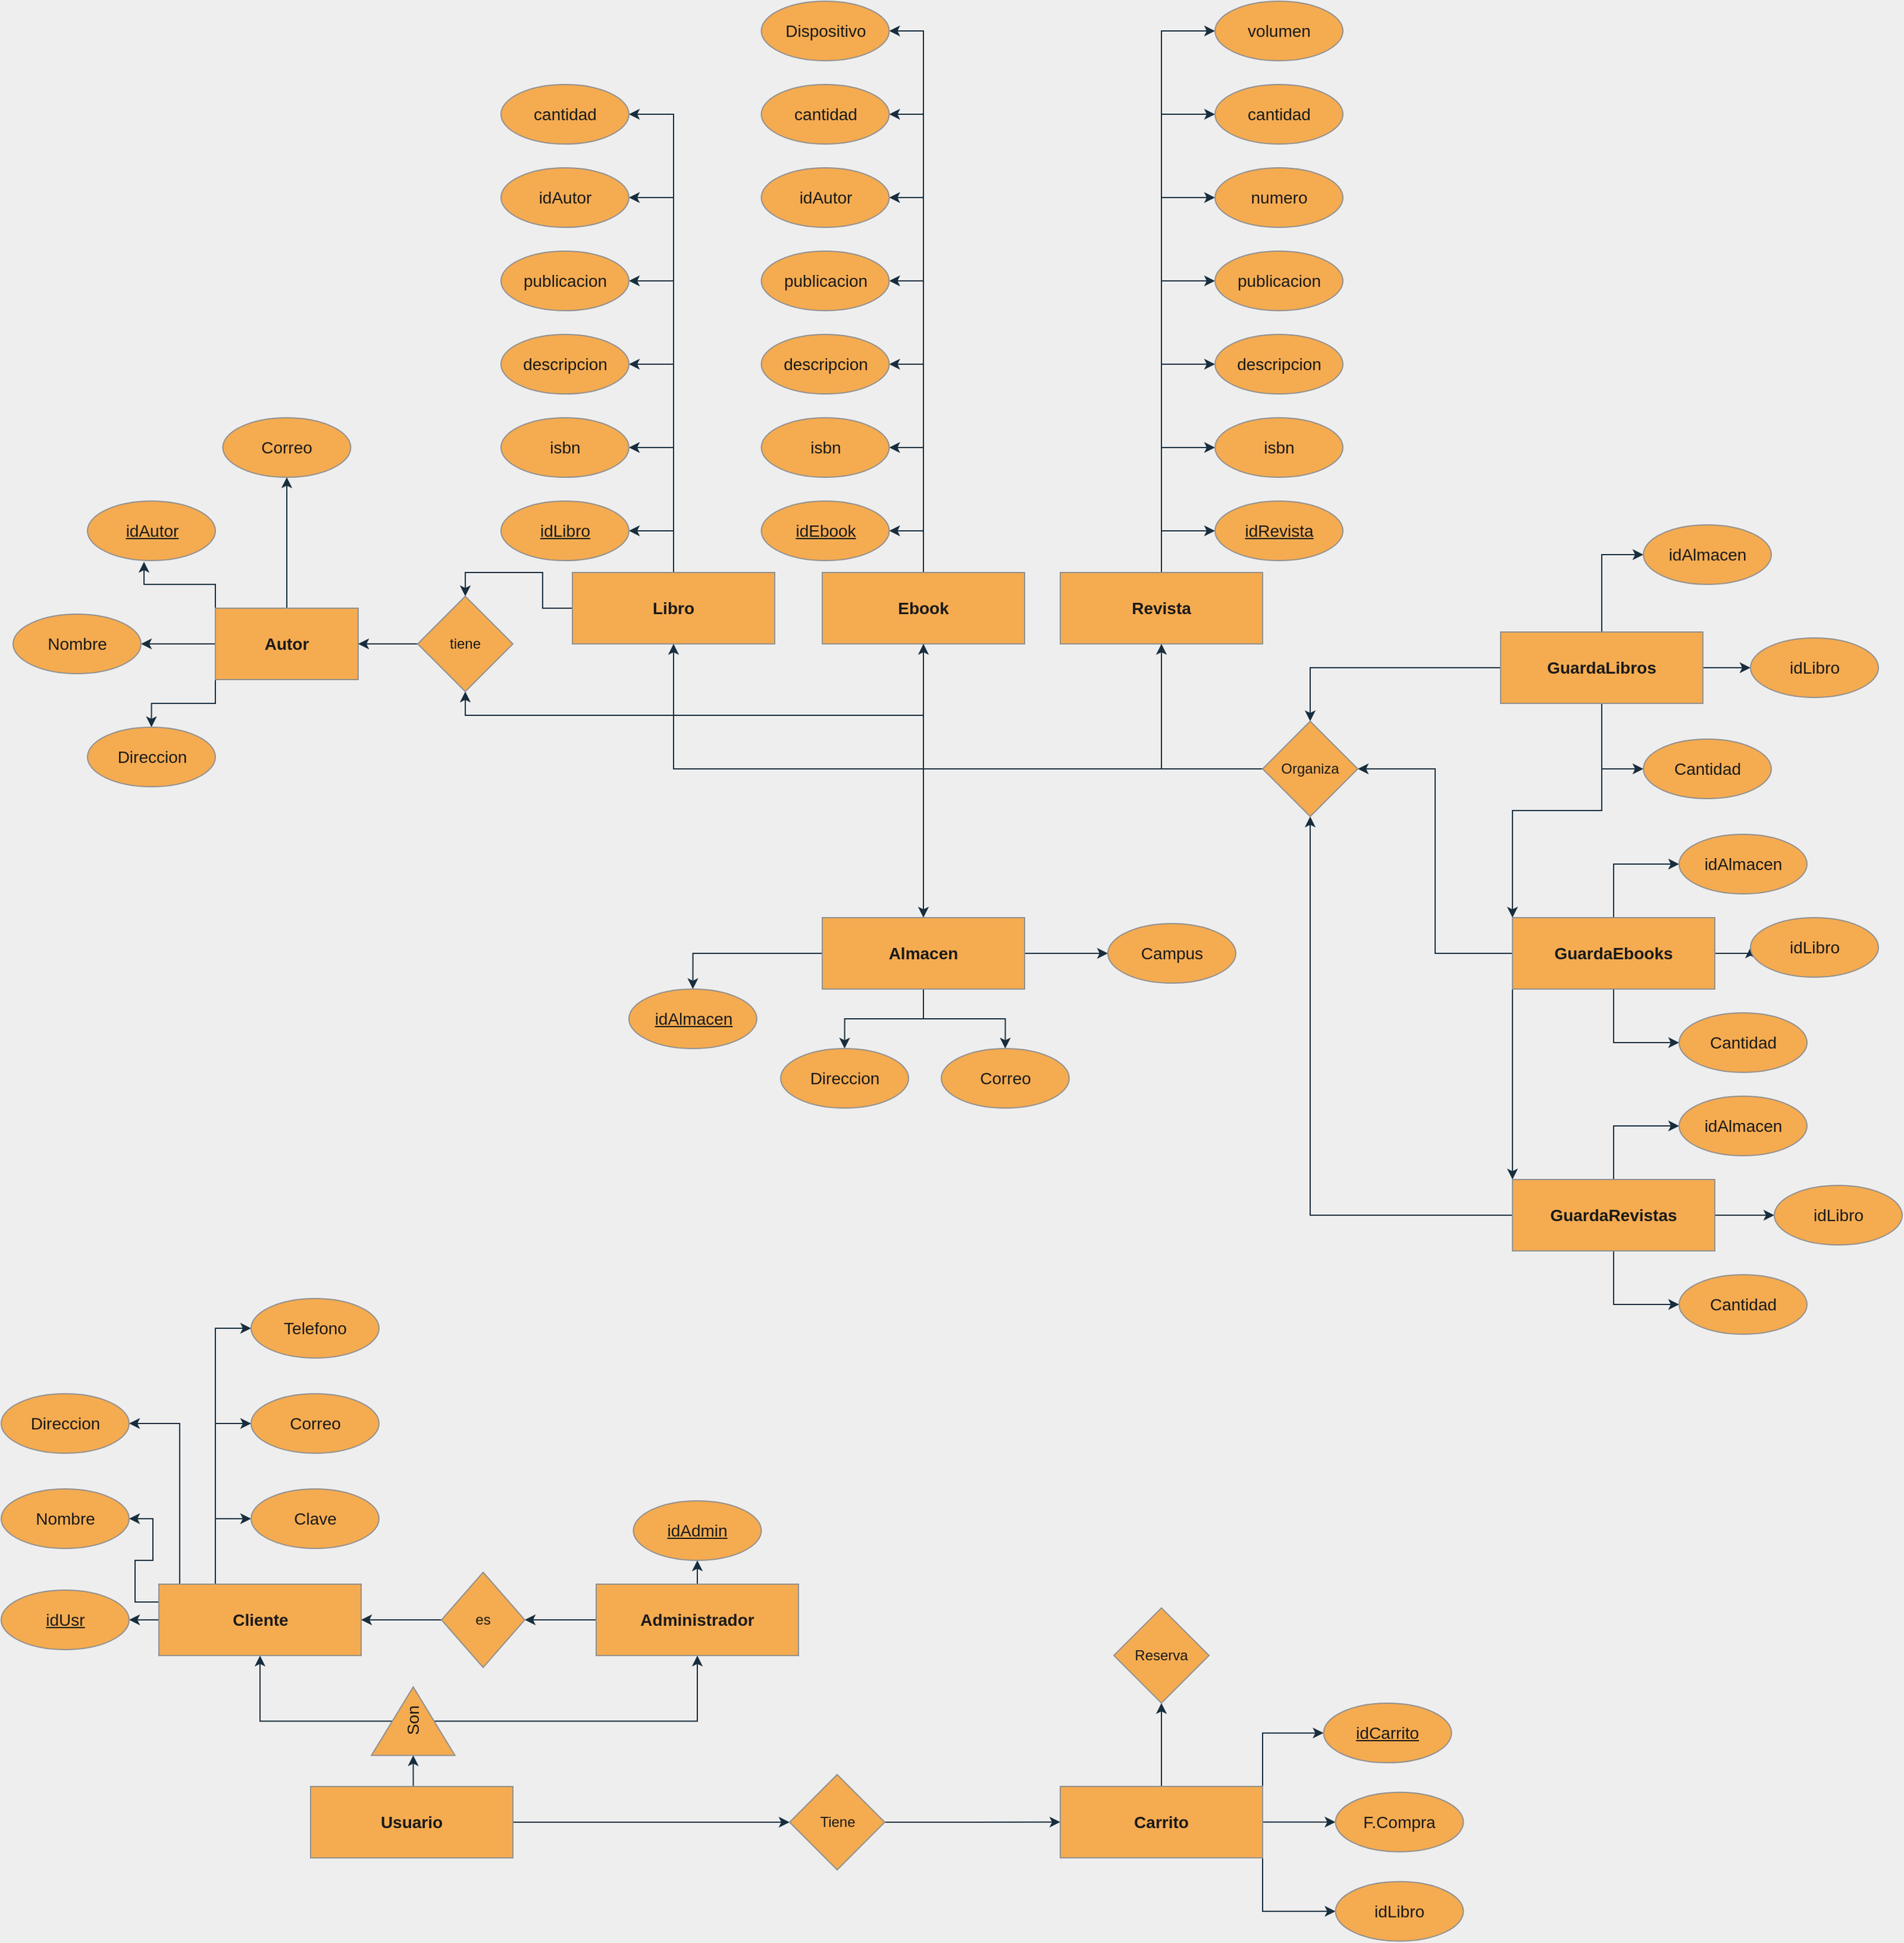 <mxfile version="20.5.3" type="device"><diagram id="dF40d-aiwGhWkOz70GQn" name="Página-1"><mxGraphModel dx="2170" dy="25" grid="1" gridSize="10" guides="1" tooltips="1" connect="1" arrows="1" fold="1" page="1" pageScale="1" pageWidth="1700" pageHeight="1100" background="#EEEEEE" math="0" shadow="0"><root><mxCell id="0"/><mxCell id="1" parent="0"/><mxCell id="gk5JycFIS2EXrDOI3XOG-3" style="edgeStyle=orthogonalEdgeStyle;rounded=0;orthogonalLoop=1;jettySize=auto;html=1;exitX=0.5;exitY=0;exitDx=0;exitDy=0;entryX=0;entryY=0.5;entryDx=0;entryDy=0;fontSize=14;strokeColor=#182E3E;labelBackgroundColor=#EEEEEE;fontColor=#1A1A1A;" edge="1" parent="1" source="gk5JycFIS2EXrDOI3XOG-1" target="gk5JycFIS2EXrDOI3XOG-2"><mxGeometry relative="1" as="geometry"/></mxCell><mxCell id="gk5JycFIS2EXrDOI3XOG-95" value="" style="edgeStyle=orthogonalEdgeStyle;rounded=0;orthogonalLoop=1;jettySize=auto;html=1;fontSize=14;strokeColor=#182E3E;labelBackgroundColor=#EEEEEE;fontColor=#1A1A1A;" edge="1" parent="1" source="gk5JycFIS2EXrDOI3XOG-1" target="gk5JycFIS2EXrDOI3XOG-94"><mxGeometry relative="1" as="geometry"/></mxCell><mxCell id="gk5JycFIS2EXrDOI3XOG-1" value="&lt;b&gt;&lt;font style=&quot;font-size: 14px;&quot;&gt;Usuario&lt;/font&gt;&lt;/b&gt;" style="rounded=0;whiteSpace=wrap;html=1;fillColor=#F5AB50;strokeColor=#909090;fontColor=#1A1A1A;" vertex="1" parent="1"><mxGeometry x="306" y="2970" width="170" height="60" as="geometry"/></mxCell><mxCell id="gk5JycFIS2EXrDOI3XOG-6" style="edgeStyle=orthogonalEdgeStyle;rounded=0;orthogonalLoop=1;jettySize=auto;html=1;exitX=0.5;exitY=0;exitDx=0;exitDy=0;entryX=0.5;entryY=1;entryDx=0;entryDy=0;fontSize=14;strokeColor=#182E3E;labelBackgroundColor=#EEEEEE;fontColor=#1A1A1A;" edge="1" parent="1" source="gk5JycFIS2EXrDOI3XOG-2" target="gk5JycFIS2EXrDOI3XOG-4"><mxGeometry relative="1" as="geometry"/></mxCell><mxCell id="gk5JycFIS2EXrDOI3XOG-7" style="edgeStyle=orthogonalEdgeStyle;rounded=0;orthogonalLoop=1;jettySize=auto;html=1;exitX=0.5;exitY=1;exitDx=0;exitDy=0;entryX=0.5;entryY=1;entryDx=0;entryDy=0;fontSize=14;strokeColor=#182E3E;labelBackgroundColor=#EEEEEE;fontColor=#1A1A1A;" edge="1" parent="1" source="gk5JycFIS2EXrDOI3XOG-2" target="gk5JycFIS2EXrDOI3XOG-5"><mxGeometry relative="1" as="geometry"/></mxCell><mxCell id="gk5JycFIS2EXrDOI3XOG-2" value="Son" style="triangle;whiteSpace=wrap;html=1;fontSize=14;rotation=-90;align=center;verticalAlign=middle;fillColor=#F5AB50;strokeColor=#909090;fontColor=#1A1A1A;" vertex="1" parent="1"><mxGeometry x="363.5" y="2880" width="57.5" height="70.13" as="geometry"/></mxCell><mxCell id="gk5JycFIS2EXrDOI3XOG-14" style="edgeStyle=orthogonalEdgeStyle;rounded=0;orthogonalLoop=1;jettySize=auto;html=1;exitX=0;exitY=0.5;exitDx=0;exitDy=0;entryX=1;entryY=0.5;entryDx=0;entryDy=0;fontSize=14;strokeColor=#182E3E;labelBackgroundColor=#EEEEEE;fontColor=#1A1A1A;" edge="1" parent="1" source="gk5JycFIS2EXrDOI3XOG-4" target="gk5JycFIS2EXrDOI3XOG-8"><mxGeometry relative="1" as="geometry"/></mxCell><mxCell id="gk5JycFIS2EXrDOI3XOG-15" style="edgeStyle=orthogonalEdgeStyle;rounded=0;orthogonalLoop=1;jettySize=auto;html=1;exitX=0;exitY=0.25;exitDx=0;exitDy=0;entryX=1;entryY=0.5;entryDx=0;entryDy=0;fontSize=14;strokeColor=#182E3E;labelBackgroundColor=#EEEEEE;fontColor=#1A1A1A;" edge="1" parent="1" source="gk5JycFIS2EXrDOI3XOG-4" target="gk5JycFIS2EXrDOI3XOG-9"><mxGeometry relative="1" as="geometry"/></mxCell><mxCell id="gk5JycFIS2EXrDOI3XOG-16" style="edgeStyle=orthogonalEdgeStyle;rounded=0;orthogonalLoop=1;jettySize=auto;html=1;exitX=0.5;exitY=0;exitDx=0;exitDy=0;entryX=1;entryY=0.5;entryDx=0;entryDy=0;fontSize=14;strokeColor=#182E3E;labelBackgroundColor=#EEEEEE;fontColor=#1A1A1A;" edge="1" parent="1" source="gk5JycFIS2EXrDOI3XOG-4" target="gk5JycFIS2EXrDOI3XOG-10"><mxGeometry relative="1" as="geometry"><Array as="points"><mxPoint x="196" y="2800"/><mxPoint x="196" y="2665"/></Array></mxGeometry></mxCell><mxCell id="gk5JycFIS2EXrDOI3XOG-17" style="edgeStyle=orthogonalEdgeStyle;rounded=0;orthogonalLoop=1;jettySize=auto;html=1;exitX=0.5;exitY=0;exitDx=0;exitDy=0;entryX=0;entryY=0.5;entryDx=0;entryDy=0;fontSize=14;strokeColor=#182E3E;labelBackgroundColor=#EEEEEE;fontColor=#1A1A1A;" edge="1" parent="1" source="gk5JycFIS2EXrDOI3XOG-4" target="gk5JycFIS2EXrDOI3XOG-13"><mxGeometry relative="1" as="geometry"><Array as="points"><mxPoint x="226" y="2800"/><mxPoint x="226" y="2745"/></Array></mxGeometry></mxCell><mxCell id="gk5JycFIS2EXrDOI3XOG-18" style="edgeStyle=orthogonalEdgeStyle;rounded=0;orthogonalLoop=1;jettySize=auto;html=1;exitX=0.5;exitY=0;exitDx=0;exitDy=0;entryX=0;entryY=0.5;entryDx=0;entryDy=0;fontSize=14;strokeColor=#182E3E;labelBackgroundColor=#EEEEEE;fontColor=#1A1A1A;" edge="1" parent="1" source="gk5JycFIS2EXrDOI3XOG-4" target="gk5JycFIS2EXrDOI3XOG-11"><mxGeometry relative="1" as="geometry"><Array as="points"><mxPoint x="226" y="2800"/><mxPoint x="226" y="2665"/></Array></mxGeometry></mxCell><mxCell id="gk5JycFIS2EXrDOI3XOG-19" style="edgeStyle=orthogonalEdgeStyle;rounded=0;orthogonalLoop=1;jettySize=auto;html=1;exitX=0.5;exitY=0;exitDx=0;exitDy=0;entryX=0;entryY=0.5;entryDx=0;entryDy=0;fontSize=14;strokeColor=#182E3E;labelBackgroundColor=#EEEEEE;fontColor=#1A1A1A;" edge="1" parent="1" source="gk5JycFIS2EXrDOI3XOG-4" target="gk5JycFIS2EXrDOI3XOG-12"><mxGeometry relative="1" as="geometry"><Array as="points"><mxPoint x="226" y="2800"/><mxPoint x="226" y="2585"/></Array></mxGeometry></mxCell><mxCell id="gk5JycFIS2EXrDOI3XOG-4" value="&lt;b&gt;&lt;font style=&quot;font-size: 14px;&quot;&gt;Cliente&lt;/font&gt;&lt;/b&gt;" style="rounded=0;whiteSpace=wrap;html=1;fillColor=#F5AB50;strokeColor=#909090;fontColor=#1A1A1A;" vertex="1" parent="1"><mxGeometry x="178.5" y="2800" width="170" height="60" as="geometry"/></mxCell><mxCell id="gk5JycFIS2EXrDOI3XOG-21" style="edgeStyle=orthogonalEdgeStyle;rounded=0;orthogonalLoop=1;jettySize=auto;html=1;exitX=0.5;exitY=0;exitDx=0;exitDy=0;entryX=0.5;entryY=1;entryDx=0;entryDy=0;fontSize=14;strokeColor=#182E3E;labelBackgroundColor=#EEEEEE;fontColor=#1A1A1A;" edge="1" parent="1" source="gk5JycFIS2EXrDOI3XOG-5" target="gk5JycFIS2EXrDOI3XOG-20"><mxGeometry relative="1" as="geometry"/></mxCell><mxCell id="gk5JycFIS2EXrDOI3XOG-23" value="" style="edgeStyle=orthogonalEdgeStyle;rounded=0;orthogonalLoop=1;jettySize=auto;html=1;fontSize=14;strokeColor=#182E3E;labelBackgroundColor=#EEEEEE;fontColor=#1A1A1A;" edge="1" parent="1" source="gk5JycFIS2EXrDOI3XOG-5" target="gk5JycFIS2EXrDOI3XOG-22"><mxGeometry relative="1" as="geometry"/></mxCell><mxCell id="gk5JycFIS2EXrDOI3XOG-5" value="&lt;b&gt;&lt;font style=&quot;font-size: 14px;&quot;&gt;Administrador&lt;/font&gt;&lt;/b&gt;" style="rounded=0;whiteSpace=wrap;html=1;fillColor=#F5AB50;strokeColor=#909090;fontColor=#1A1A1A;" vertex="1" parent="1"><mxGeometry x="546" y="2800" width="170" height="60" as="geometry"/></mxCell><mxCell id="gk5JycFIS2EXrDOI3XOG-8" value="idUsr" style="ellipse;whiteSpace=wrap;html=1;fontSize=14;fontStyle=4;fillColor=#F5AB50;strokeColor=#909090;fontColor=#1A1A1A;" vertex="1" parent="1"><mxGeometry x="46" y="2805" width="107.5" height="50" as="geometry"/></mxCell><mxCell id="gk5JycFIS2EXrDOI3XOG-9" value="Nombre" style="ellipse;whiteSpace=wrap;html=1;fontSize=14;fillColor=#F5AB50;strokeColor=#909090;fontColor=#1A1A1A;" vertex="1" parent="1"><mxGeometry x="46" y="2720" width="107.5" height="50" as="geometry"/></mxCell><mxCell id="gk5JycFIS2EXrDOI3XOG-10" value="Direccion" style="ellipse;whiteSpace=wrap;html=1;fontSize=14;fillColor=#F5AB50;strokeColor=#909090;fontColor=#1A1A1A;" vertex="1" parent="1"><mxGeometry x="46" y="2640" width="107.5" height="50" as="geometry"/></mxCell><mxCell id="gk5JycFIS2EXrDOI3XOG-11" value="Correo" style="ellipse;whiteSpace=wrap;html=1;fontSize=14;fillColor=#F5AB50;strokeColor=#909090;fontColor=#1A1A1A;" vertex="1" parent="1"><mxGeometry x="256" y="2640" width="107.5" height="50" as="geometry"/></mxCell><mxCell id="gk5JycFIS2EXrDOI3XOG-12" value="Telefono" style="ellipse;whiteSpace=wrap;html=1;fontSize=14;fillColor=#F5AB50;strokeColor=#909090;fontColor=#1A1A1A;" vertex="1" parent="1"><mxGeometry x="256" y="2560" width="107.5" height="50" as="geometry"/></mxCell><mxCell id="gk5JycFIS2EXrDOI3XOG-13" value="Clave" style="ellipse;whiteSpace=wrap;html=1;fontSize=14;fillColor=#F5AB50;strokeColor=#909090;fontColor=#1A1A1A;" vertex="1" parent="1"><mxGeometry x="256" y="2720" width="107.5" height="50" as="geometry"/></mxCell><mxCell id="gk5JycFIS2EXrDOI3XOG-20" value="idAdmin" style="ellipse;whiteSpace=wrap;html=1;fontSize=14;fontStyle=4;fillColor=#F5AB50;strokeColor=#909090;fontColor=#1A1A1A;" vertex="1" parent="1"><mxGeometry x="577.25" y="2730" width="107.5" height="50" as="geometry"/></mxCell><mxCell id="gk5JycFIS2EXrDOI3XOG-24" style="edgeStyle=orthogonalEdgeStyle;rounded=0;orthogonalLoop=1;jettySize=auto;html=1;exitX=0;exitY=0.5;exitDx=0;exitDy=0;entryX=1;entryY=0.5;entryDx=0;entryDy=0;fontSize=14;strokeColor=#182E3E;labelBackgroundColor=#EEEEEE;fontColor=#1A1A1A;" edge="1" parent="1" source="gk5JycFIS2EXrDOI3XOG-22" target="gk5JycFIS2EXrDOI3XOG-4"><mxGeometry relative="1" as="geometry"/></mxCell><mxCell id="gk5JycFIS2EXrDOI3XOG-22" value="es" style="rhombus;whiteSpace=wrap;html=1;rounded=0;fillColor=#F5AB50;strokeColor=#909090;fontColor=#1A1A1A;" vertex="1" parent="1"><mxGeometry x="416" y="2790" width="70" height="80" as="geometry"/></mxCell><mxCell id="gk5JycFIS2EXrDOI3XOG-40" style="edgeStyle=orthogonalEdgeStyle;rounded=0;orthogonalLoop=1;jettySize=auto;html=1;exitX=0.5;exitY=0;exitDx=0;exitDy=0;entryX=1;entryY=0.5;entryDx=0;entryDy=0;fontSize=14;strokeColor=#182E3E;labelBackgroundColor=#EEEEEE;fontColor=#1A1A1A;" edge="1" parent="1" source="gk5JycFIS2EXrDOI3XOG-27" target="gk5JycFIS2EXrDOI3XOG-34"><mxGeometry relative="1" as="geometry"/></mxCell><mxCell id="gk5JycFIS2EXrDOI3XOG-41" style="edgeStyle=orthogonalEdgeStyle;rounded=0;orthogonalLoop=1;jettySize=auto;html=1;exitX=0.5;exitY=0;exitDx=0;exitDy=0;entryX=1;entryY=0.5;entryDx=0;entryDy=0;fontSize=14;strokeColor=#182E3E;labelBackgroundColor=#EEEEEE;fontColor=#1A1A1A;" edge="1" parent="1" source="gk5JycFIS2EXrDOI3XOG-27" target="gk5JycFIS2EXrDOI3XOG-35"><mxGeometry relative="1" as="geometry"/></mxCell><mxCell id="gk5JycFIS2EXrDOI3XOG-42" style="edgeStyle=orthogonalEdgeStyle;rounded=0;orthogonalLoop=1;jettySize=auto;html=1;exitX=0.5;exitY=0;exitDx=0;exitDy=0;entryX=1;entryY=0.5;entryDx=0;entryDy=0;fontSize=14;strokeColor=#182E3E;labelBackgroundColor=#EEEEEE;fontColor=#1A1A1A;" edge="1" parent="1" source="gk5JycFIS2EXrDOI3XOG-27" target="gk5JycFIS2EXrDOI3XOG-37"><mxGeometry relative="1" as="geometry"/></mxCell><mxCell id="gk5JycFIS2EXrDOI3XOG-43" style="edgeStyle=orthogonalEdgeStyle;rounded=0;orthogonalLoop=1;jettySize=auto;html=1;exitX=0.5;exitY=0;exitDx=0;exitDy=0;entryX=1;entryY=0.5;entryDx=0;entryDy=0;fontSize=14;strokeColor=#182E3E;labelBackgroundColor=#EEEEEE;fontColor=#1A1A1A;" edge="1" parent="1" source="gk5JycFIS2EXrDOI3XOG-27" target="gk5JycFIS2EXrDOI3XOG-36"><mxGeometry relative="1" as="geometry"/></mxCell><mxCell id="gk5JycFIS2EXrDOI3XOG-44" style="edgeStyle=orthogonalEdgeStyle;rounded=0;orthogonalLoop=1;jettySize=auto;html=1;exitX=0.5;exitY=0;exitDx=0;exitDy=0;entryX=1;entryY=0.5;entryDx=0;entryDy=0;fontSize=14;strokeColor=#182E3E;labelBackgroundColor=#EEEEEE;fontColor=#1A1A1A;" edge="1" parent="1" source="gk5JycFIS2EXrDOI3XOG-27" target="gk5JycFIS2EXrDOI3XOG-38"><mxGeometry relative="1" as="geometry"/></mxCell><mxCell id="gk5JycFIS2EXrDOI3XOG-45" style="edgeStyle=orthogonalEdgeStyle;rounded=0;orthogonalLoop=1;jettySize=auto;html=1;exitX=0.5;exitY=0;exitDx=0;exitDy=0;entryX=1;entryY=0.5;entryDx=0;entryDy=0;fontSize=14;strokeColor=#182E3E;labelBackgroundColor=#EEEEEE;fontColor=#1A1A1A;" edge="1" parent="1" source="gk5JycFIS2EXrDOI3XOG-27" target="gk5JycFIS2EXrDOI3XOG-39"><mxGeometry relative="1" as="geometry"/></mxCell><mxCell id="gk5JycFIS2EXrDOI3XOG-112" style="edgeStyle=orthogonalEdgeStyle;rounded=0;orthogonalLoop=1;jettySize=auto;html=1;exitX=0;exitY=0.5;exitDx=0;exitDy=0;entryX=0.5;entryY=0;entryDx=0;entryDy=0;fontSize=14;strokeColor=#182E3E;labelBackgroundColor=#EEEEEE;fontColor=#1A1A1A;" edge="1" parent="1" source="gk5JycFIS2EXrDOI3XOG-27" target="gk5JycFIS2EXrDOI3XOG-77"><mxGeometry relative="1" as="geometry"/></mxCell><mxCell id="gk5JycFIS2EXrDOI3XOG-27" value="&lt;b&gt;&lt;font style=&quot;font-size: 14px;&quot;&gt;Libro&lt;/font&gt;&lt;/b&gt;" style="rounded=0;whiteSpace=wrap;html=1;fillColor=#F5AB50;strokeColor=#909090;fontColor=#1A1A1A;" vertex="1" parent="1"><mxGeometry x="526" y="1950" width="170" height="60" as="geometry"/></mxCell><mxCell id="gk5JycFIS2EXrDOI3XOG-53" style="edgeStyle=orthogonalEdgeStyle;rounded=0;orthogonalLoop=1;jettySize=auto;html=1;exitX=0.5;exitY=0;exitDx=0;exitDy=0;entryX=1;entryY=0.5;entryDx=0;entryDy=0;fontSize=14;strokeColor=#182E3E;labelBackgroundColor=#EEEEEE;fontColor=#1A1A1A;" edge="1" parent="1" source="gk5JycFIS2EXrDOI3XOG-28" target="gk5JycFIS2EXrDOI3XOG-46"><mxGeometry relative="1" as="geometry"/></mxCell><mxCell id="gk5JycFIS2EXrDOI3XOG-54" style="edgeStyle=orthogonalEdgeStyle;rounded=0;orthogonalLoop=1;jettySize=auto;html=1;exitX=0.5;exitY=0;exitDx=0;exitDy=0;entryX=1;entryY=0.5;entryDx=0;entryDy=0;fontSize=14;strokeColor=#182E3E;labelBackgroundColor=#EEEEEE;fontColor=#1A1A1A;" edge="1" parent="1" source="gk5JycFIS2EXrDOI3XOG-28" target="gk5JycFIS2EXrDOI3XOG-47"><mxGeometry relative="1" as="geometry"/></mxCell><mxCell id="gk5JycFIS2EXrDOI3XOG-55" style="edgeStyle=orthogonalEdgeStyle;rounded=0;orthogonalLoop=1;jettySize=auto;html=1;exitX=0.5;exitY=0;exitDx=0;exitDy=0;entryX=1;entryY=0.5;entryDx=0;entryDy=0;fontSize=14;strokeColor=#182E3E;labelBackgroundColor=#EEEEEE;fontColor=#1A1A1A;" edge="1" parent="1" source="gk5JycFIS2EXrDOI3XOG-28" target="gk5JycFIS2EXrDOI3XOG-49"><mxGeometry relative="1" as="geometry"/></mxCell><mxCell id="gk5JycFIS2EXrDOI3XOG-56" style="edgeStyle=orthogonalEdgeStyle;rounded=0;orthogonalLoop=1;jettySize=auto;html=1;exitX=0.5;exitY=0;exitDx=0;exitDy=0;entryX=1;entryY=0.5;entryDx=0;entryDy=0;fontSize=14;strokeColor=#182E3E;labelBackgroundColor=#EEEEEE;fontColor=#1A1A1A;" edge="1" parent="1" source="gk5JycFIS2EXrDOI3XOG-28" target="gk5JycFIS2EXrDOI3XOG-48"><mxGeometry relative="1" as="geometry"/></mxCell><mxCell id="gk5JycFIS2EXrDOI3XOG-57" style="edgeStyle=orthogonalEdgeStyle;rounded=0;orthogonalLoop=1;jettySize=auto;html=1;exitX=0.5;exitY=0;exitDx=0;exitDy=0;entryX=1;entryY=0.5;entryDx=0;entryDy=0;fontSize=14;strokeColor=#182E3E;labelBackgroundColor=#EEEEEE;fontColor=#1A1A1A;" edge="1" parent="1" source="gk5JycFIS2EXrDOI3XOG-28" target="gk5JycFIS2EXrDOI3XOG-50"><mxGeometry relative="1" as="geometry"/></mxCell><mxCell id="gk5JycFIS2EXrDOI3XOG-58" style="edgeStyle=orthogonalEdgeStyle;rounded=0;orthogonalLoop=1;jettySize=auto;html=1;exitX=0.5;exitY=0;exitDx=0;exitDy=0;entryX=1;entryY=0.5;entryDx=0;entryDy=0;fontSize=14;strokeColor=#182E3E;labelBackgroundColor=#EEEEEE;fontColor=#1A1A1A;" edge="1" parent="1" source="gk5JycFIS2EXrDOI3XOG-28" target="gk5JycFIS2EXrDOI3XOG-51"><mxGeometry relative="1" as="geometry"/></mxCell><mxCell id="gk5JycFIS2EXrDOI3XOG-59" style="edgeStyle=orthogonalEdgeStyle;rounded=0;orthogonalLoop=1;jettySize=auto;html=1;exitX=0.5;exitY=0;exitDx=0;exitDy=0;entryX=1;entryY=0.5;entryDx=0;entryDy=0;fontSize=14;strokeColor=#182E3E;labelBackgroundColor=#EEEEEE;fontColor=#1A1A1A;" edge="1" parent="1" source="gk5JycFIS2EXrDOI3XOG-28" target="gk5JycFIS2EXrDOI3XOG-52"><mxGeometry relative="1" as="geometry"/></mxCell><mxCell id="gk5JycFIS2EXrDOI3XOG-111" style="edgeStyle=orthogonalEdgeStyle;rounded=0;orthogonalLoop=1;jettySize=auto;html=1;exitX=0.5;exitY=1;exitDx=0;exitDy=0;entryX=0.5;entryY=1;entryDx=0;entryDy=0;fontSize=14;strokeColor=#182E3E;labelBackgroundColor=#EEEEEE;fontColor=#1A1A1A;" edge="1" parent="1" source="gk5JycFIS2EXrDOI3XOG-28" target="gk5JycFIS2EXrDOI3XOG-77"><mxGeometry relative="1" as="geometry"/></mxCell><mxCell id="gk5JycFIS2EXrDOI3XOG-28" value="&lt;b&gt;&lt;font style=&quot;font-size: 14px;&quot;&gt;Ebook&lt;/font&gt;&lt;/b&gt;" style="rounded=0;whiteSpace=wrap;html=1;fillColor=#F5AB50;strokeColor=#909090;fontColor=#1A1A1A;" vertex="1" parent="1"><mxGeometry x="736" y="1950" width="170" height="60" as="geometry"/></mxCell><mxCell id="gk5JycFIS2EXrDOI3XOG-67" style="edgeStyle=orthogonalEdgeStyle;rounded=0;orthogonalLoop=1;jettySize=auto;html=1;exitX=0.5;exitY=0;exitDx=0;exitDy=0;entryX=0;entryY=0.5;entryDx=0;entryDy=0;fontSize=14;strokeColor=#182E3E;labelBackgroundColor=#EEEEEE;fontColor=#1A1A1A;" edge="1" parent="1" source="gk5JycFIS2EXrDOI3XOG-29" target="gk5JycFIS2EXrDOI3XOG-60"><mxGeometry relative="1" as="geometry"/></mxCell><mxCell id="gk5JycFIS2EXrDOI3XOG-68" style="edgeStyle=orthogonalEdgeStyle;rounded=0;orthogonalLoop=1;jettySize=auto;html=1;exitX=0.5;exitY=0;exitDx=0;exitDy=0;entryX=0;entryY=0.5;entryDx=0;entryDy=0;fontSize=14;strokeColor=#182E3E;labelBackgroundColor=#EEEEEE;fontColor=#1A1A1A;" edge="1" parent="1" source="gk5JycFIS2EXrDOI3XOG-29" target="gk5JycFIS2EXrDOI3XOG-61"><mxGeometry relative="1" as="geometry"/></mxCell><mxCell id="gk5JycFIS2EXrDOI3XOG-69" style="edgeStyle=orthogonalEdgeStyle;rounded=0;orthogonalLoop=1;jettySize=auto;html=1;exitX=0.5;exitY=0;exitDx=0;exitDy=0;entryX=0;entryY=0.5;entryDx=0;entryDy=0;fontSize=14;strokeColor=#182E3E;labelBackgroundColor=#EEEEEE;fontColor=#1A1A1A;" edge="1" parent="1" source="gk5JycFIS2EXrDOI3XOG-29" target="gk5JycFIS2EXrDOI3XOG-62"><mxGeometry relative="1" as="geometry"/></mxCell><mxCell id="gk5JycFIS2EXrDOI3XOG-70" style="edgeStyle=orthogonalEdgeStyle;rounded=0;orthogonalLoop=1;jettySize=auto;html=1;exitX=0.5;exitY=0;exitDx=0;exitDy=0;entryX=0;entryY=0.5;entryDx=0;entryDy=0;fontSize=14;strokeColor=#182E3E;labelBackgroundColor=#EEEEEE;fontColor=#1A1A1A;" edge="1" parent="1" source="gk5JycFIS2EXrDOI3XOG-29" target="gk5JycFIS2EXrDOI3XOG-63"><mxGeometry relative="1" as="geometry"/></mxCell><mxCell id="gk5JycFIS2EXrDOI3XOG-71" style="edgeStyle=orthogonalEdgeStyle;rounded=0;orthogonalLoop=1;jettySize=auto;html=1;exitX=0.5;exitY=0;exitDx=0;exitDy=0;entryX=0;entryY=0.5;entryDx=0;entryDy=0;fontSize=14;strokeColor=#182E3E;labelBackgroundColor=#EEEEEE;fontColor=#1A1A1A;" edge="1" parent="1" source="gk5JycFIS2EXrDOI3XOG-29" target="gk5JycFIS2EXrDOI3XOG-64"><mxGeometry relative="1" as="geometry"/></mxCell><mxCell id="gk5JycFIS2EXrDOI3XOG-72" style="edgeStyle=orthogonalEdgeStyle;rounded=0;orthogonalLoop=1;jettySize=auto;html=1;exitX=0.5;exitY=0;exitDx=0;exitDy=0;entryX=0;entryY=0.5;entryDx=0;entryDy=0;fontSize=14;strokeColor=#182E3E;labelBackgroundColor=#EEEEEE;fontColor=#1A1A1A;" edge="1" parent="1" source="gk5JycFIS2EXrDOI3XOG-29" target="gk5JycFIS2EXrDOI3XOG-65"><mxGeometry relative="1" as="geometry"/></mxCell><mxCell id="gk5JycFIS2EXrDOI3XOG-73" style="edgeStyle=orthogonalEdgeStyle;rounded=0;orthogonalLoop=1;jettySize=auto;html=1;exitX=0.5;exitY=0;exitDx=0;exitDy=0;entryX=0;entryY=0.5;entryDx=0;entryDy=0;fontSize=14;strokeColor=#182E3E;labelBackgroundColor=#EEEEEE;fontColor=#1A1A1A;" edge="1" parent="1" source="gk5JycFIS2EXrDOI3XOG-29" target="gk5JycFIS2EXrDOI3XOG-66"><mxGeometry relative="1" as="geometry"/></mxCell><mxCell id="gk5JycFIS2EXrDOI3XOG-29" value="&lt;b&gt;&lt;font style=&quot;font-size: 14px;&quot;&gt;Revista&lt;/font&gt;&lt;/b&gt;" style="rounded=0;whiteSpace=wrap;html=1;fillColor=#F5AB50;strokeColor=#909090;fontColor=#1A1A1A;" vertex="1" parent="1"><mxGeometry x="936" y="1950" width="170" height="60" as="geometry"/></mxCell><mxCell id="gk5JycFIS2EXrDOI3XOG-34" value="idLibro" style="ellipse;whiteSpace=wrap;html=1;fontSize=14;fontStyle=4;fillColor=#F5AB50;strokeColor=#909090;fontColor=#1A1A1A;" vertex="1" parent="1"><mxGeometry x="466" y="1890" width="107.5" height="50" as="geometry"/></mxCell><mxCell id="gk5JycFIS2EXrDOI3XOG-35" value="isbn" style="ellipse;whiteSpace=wrap;html=1;fontSize=14;fillColor=#F5AB50;strokeColor=#909090;fontColor=#1A1A1A;" vertex="1" parent="1"><mxGeometry x="466" y="1820" width="107.5" height="50" as="geometry"/></mxCell><mxCell id="gk5JycFIS2EXrDOI3XOG-36" value="publicacion" style="ellipse;whiteSpace=wrap;html=1;fontSize=14;fillColor=#F5AB50;strokeColor=#909090;fontColor=#1A1A1A;" vertex="1" parent="1"><mxGeometry x="466" y="1680" width="107.5" height="50" as="geometry"/></mxCell><mxCell id="gk5JycFIS2EXrDOI3XOG-37" value="descripcion" style="ellipse;whiteSpace=wrap;html=1;fontSize=14;fillColor=#F5AB50;strokeColor=#909090;fontColor=#1A1A1A;" vertex="1" parent="1"><mxGeometry x="466" y="1750" width="107.5" height="50" as="geometry"/></mxCell><mxCell id="gk5JycFIS2EXrDOI3XOG-38" value="idAutor" style="ellipse;whiteSpace=wrap;html=1;fontSize=14;fillColor=#F5AB50;strokeColor=#909090;fontColor=#1A1A1A;" vertex="1" parent="1"><mxGeometry x="466" y="1610" width="107.5" height="50" as="geometry"/></mxCell><mxCell id="gk5JycFIS2EXrDOI3XOG-39" value="cantidad" style="ellipse;whiteSpace=wrap;html=1;fontSize=14;fillColor=#F5AB50;strokeColor=#909090;fontColor=#1A1A1A;" vertex="1" parent="1"><mxGeometry x="466" y="1540" width="107.5" height="50" as="geometry"/></mxCell><mxCell id="gk5JycFIS2EXrDOI3XOG-46" value="idEbook" style="ellipse;whiteSpace=wrap;html=1;fontSize=14;fontStyle=4;fillColor=#F5AB50;strokeColor=#909090;fontColor=#1A1A1A;" vertex="1" parent="1"><mxGeometry x="684.75" y="1890" width="107.5" height="50" as="geometry"/></mxCell><mxCell id="gk5JycFIS2EXrDOI3XOG-47" value="isbn" style="ellipse;whiteSpace=wrap;html=1;fontSize=14;fillColor=#F5AB50;strokeColor=#909090;fontColor=#1A1A1A;" vertex="1" parent="1"><mxGeometry x="684.75" y="1820" width="107.5" height="50" as="geometry"/></mxCell><mxCell id="gk5JycFIS2EXrDOI3XOG-48" value="publicacion" style="ellipse;whiteSpace=wrap;html=1;fontSize=14;fillColor=#F5AB50;strokeColor=#909090;fontColor=#1A1A1A;" vertex="1" parent="1"><mxGeometry x="684.75" y="1680" width="107.5" height="50" as="geometry"/></mxCell><mxCell id="gk5JycFIS2EXrDOI3XOG-49" value="descripcion" style="ellipse;whiteSpace=wrap;html=1;fontSize=14;fillColor=#F5AB50;strokeColor=#909090;fontColor=#1A1A1A;" vertex="1" parent="1"><mxGeometry x="684.75" y="1750" width="107.5" height="50" as="geometry"/></mxCell><mxCell id="gk5JycFIS2EXrDOI3XOG-50" value="idAutor" style="ellipse;whiteSpace=wrap;html=1;fontSize=14;fillColor=#F5AB50;strokeColor=#909090;fontColor=#1A1A1A;" vertex="1" parent="1"><mxGeometry x="684.75" y="1610" width="107.5" height="50" as="geometry"/></mxCell><mxCell id="gk5JycFIS2EXrDOI3XOG-51" value="cantidad" style="ellipse;whiteSpace=wrap;html=1;fontSize=14;fillColor=#F5AB50;strokeColor=#909090;fontColor=#1A1A1A;" vertex="1" parent="1"><mxGeometry x="684.75" y="1540" width="107.5" height="50" as="geometry"/></mxCell><mxCell id="gk5JycFIS2EXrDOI3XOG-52" value="Dispositivo" style="ellipse;whiteSpace=wrap;html=1;fontSize=14;fillColor=#F5AB50;strokeColor=#909090;fontColor=#1A1A1A;" vertex="1" parent="1"><mxGeometry x="684.75" y="1470" width="107.5" height="50" as="geometry"/></mxCell><mxCell id="gk5JycFIS2EXrDOI3XOG-60" value="idRevista" style="ellipse;whiteSpace=wrap;html=1;fontSize=14;fontStyle=4;fillColor=#F5AB50;strokeColor=#909090;fontColor=#1A1A1A;" vertex="1" parent="1"><mxGeometry x="1066" y="1890" width="107.5" height="50" as="geometry"/></mxCell><mxCell id="gk5JycFIS2EXrDOI3XOG-61" value="isbn" style="ellipse;whiteSpace=wrap;html=1;fontSize=14;fillColor=#F5AB50;strokeColor=#909090;fontColor=#1A1A1A;" vertex="1" parent="1"><mxGeometry x="1066" y="1820" width="107.5" height="50" as="geometry"/></mxCell><mxCell id="gk5JycFIS2EXrDOI3XOG-62" value="publicacion" style="ellipse;whiteSpace=wrap;html=1;fontSize=14;fillColor=#F5AB50;strokeColor=#909090;fontColor=#1A1A1A;" vertex="1" parent="1"><mxGeometry x="1066" y="1680" width="107.5" height="50" as="geometry"/></mxCell><mxCell id="gk5JycFIS2EXrDOI3XOG-63" value="descripcion" style="ellipse;whiteSpace=wrap;html=1;fontSize=14;fillColor=#F5AB50;strokeColor=#909090;fontColor=#1A1A1A;" vertex="1" parent="1"><mxGeometry x="1066" y="1750" width="107.5" height="50" as="geometry"/></mxCell><mxCell id="gk5JycFIS2EXrDOI3XOG-64" value="numero" style="ellipse;whiteSpace=wrap;html=1;fontSize=14;fillColor=#F5AB50;strokeColor=#909090;fontColor=#1A1A1A;" vertex="1" parent="1"><mxGeometry x="1066" y="1610" width="107.5" height="50" as="geometry"/></mxCell><mxCell id="gk5JycFIS2EXrDOI3XOG-65" value="cantidad" style="ellipse;whiteSpace=wrap;html=1;fontSize=14;fillColor=#F5AB50;strokeColor=#909090;fontColor=#1A1A1A;" vertex="1" parent="1"><mxGeometry x="1066" y="1540" width="107.5" height="50" as="geometry"/></mxCell><mxCell id="gk5JycFIS2EXrDOI3XOG-66" value="volumen" style="ellipse;whiteSpace=wrap;html=1;fontSize=14;fillColor=#F5AB50;strokeColor=#909090;fontColor=#1A1A1A;" vertex="1" parent="1"><mxGeometry x="1066" y="1470" width="107.5" height="50" as="geometry"/></mxCell><mxCell id="gk5JycFIS2EXrDOI3XOG-82" style="edgeStyle=orthogonalEdgeStyle;rounded=0;orthogonalLoop=1;jettySize=auto;html=1;exitX=0;exitY=0;exitDx=0;exitDy=0;entryX=0.442;entryY=1.02;entryDx=0;entryDy=0;entryPerimeter=0;fontSize=14;strokeColor=#182E3E;labelBackgroundColor=#EEEEEE;fontColor=#1A1A1A;" edge="1" parent="1" source="gk5JycFIS2EXrDOI3XOG-75" target="gk5JycFIS2EXrDOI3XOG-80"><mxGeometry relative="1" as="geometry"/></mxCell><mxCell id="gk5JycFIS2EXrDOI3XOG-84" style="edgeStyle=orthogonalEdgeStyle;rounded=0;orthogonalLoop=1;jettySize=auto;html=1;exitX=0;exitY=0.5;exitDx=0;exitDy=0;entryX=1;entryY=0.5;entryDx=0;entryDy=0;fontSize=14;strokeColor=#182E3E;labelBackgroundColor=#EEEEEE;fontColor=#1A1A1A;" edge="1" parent="1" source="gk5JycFIS2EXrDOI3XOG-75" target="gk5JycFIS2EXrDOI3XOG-83"><mxGeometry relative="1" as="geometry"/></mxCell><mxCell id="gk5JycFIS2EXrDOI3XOG-86" style="edgeStyle=orthogonalEdgeStyle;rounded=0;orthogonalLoop=1;jettySize=auto;html=1;exitX=0;exitY=1;exitDx=0;exitDy=0;entryX=0.5;entryY=0;entryDx=0;entryDy=0;fontSize=14;strokeColor=#182E3E;labelBackgroundColor=#EEEEEE;fontColor=#1A1A1A;" edge="1" parent="1" source="gk5JycFIS2EXrDOI3XOG-75" target="gk5JycFIS2EXrDOI3XOG-85"><mxGeometry relative="1" as="geometry"/></mxCell><mxCell id="gk5JycFIS2EXrDOI3XOG-88" style="edgeStyle=orthogonalEdgeStyle;rounded=0;orthogonalLoop=1;jettySize=auto;html=1;exitX=0.5;exitY=0;exitDx=0;exitDy=0;entryX=0.5;entryY=1;entryDx=0;entryDy=0;fontSize=14;strokeColor=#182E3E;labelBackgroundColor=#EEEEEE;fontColor=#1A1A1A;" edge="1" parent="1" source="gk5JycFIS2EXrDOI3XOG-75" target="gk5JycFIS2EXrDOI3XOG-87"><mxGeometry relative="1" as="geometry"/></mxCell><mxCell id="gk5JycFIS2EXrDOI3XOG-75" value="&lt;font style=&quot;font-size: 14px;&quot;&gt;Autor&lt;/font&gt;" style="whiteSpace=wrap;html=1;rounded=0;fontStyle=1;fillColor=#F5AB50;strokeColor=#909090;fontColor=#1A1A1A;" vertex="1" parent="1"><mxGeometry x="226" y="1980" width="120" height="60" as="geometry"/></mxCell><mxCell id="gk5JycFIS2EXrDOI3XOG-79" style="edgeStyle=orthogonalEdgeStyle;rounded=0;orthogonalLoop=1;jettySize=auto;html=1;exitX=0;exitY=0.5;exitDx=0;exitDy=0;entryX=1;entryY=0.5;entryDx=0;entryDy=0;fontSize=14;strokeColor=#182E3E;labelBackgroundColor=#EEEEEE;fontColor=#1A1A1A;" edge="1" parent="1" source="gk5JycFIS2EXrDOI3XOG-77" target="gk5JycFIS2EXrDOI3XOG-75"><mxGeometry relative="1" as="geometry"/></mxCell><mxCell id="gk5JycFIS2EXrDOI3XOG-77" value="tiene" style="rhombus;whiteSpace=wrap;html=1;rounded=0;fillColor=#F5AB50;strokeColor=#909090;fontColor=#1A1A1A;" vertex="1" parent="1"><mxGeometry x="396" y="1970" width="80" height="80" as="geometry"/></mxCell><mxCell id="gk5JycFIS2EXrDOI3XOG-80" value="idAutor" style="ellipse;whiteSpace=wrap;html=1;fontSize=14;fontStyle=4;fillColor=#F5AB50;strokeColor=#909090;fontColor=#1A1A1A;" vertex="1" parent="1"><mxGeometry x="118.5" y="1890" width="107.5" height="50" as="geometry"/></mxCell><mxCell id="gk5JycFIS2EXrDOI3XOG-83" value="Nombre" style="ellipse;whiteSpace=wrap;html=1;fontSize=14;fontStyle=0;fillColor=#F5AB50;strokeColor=#909090;fontColor=#1A1A1A;" vertex="1" parent="1"><mxGeometry x="56" y="1985" width="107.5" height="50" as="geometry"/></mxCell><mxCell id="gk5JycFIS2EXrDOI3XOG-85" value="Direccion" style="ellipse;whiteSpace=wrap;html=1;fontSize=14;fontStyle=0;fillColor=#F5AB50;strokeColor=#909090;fontColor=#1A1A1A;" vertex="1" parent="1"><mxGeometry x="118.5" y="2080" width="107.5" height="50" as="geometry"/></mxCell><mxCell id="gk5JycFIS2EXrDOI3XOG-87" value="Correo" style="ellipse;whiteSpace=wrap;html=1;fontSize=14;fontStyle=0;fillColor=#F5AB50;strokeColor=#909090;fontColor=#1A1A1A;" vertex="1" parent="1"><mxGeometry x="232.25" y="1820" width="107.5" height="50" as="geometry"/></mxCell><mxCell id="gk5JycFIS2EXrDOI3XOG-100" style="edgeStyle=orthogonalEdgeStyle;rounded=0;orthogonalLoop=1;jettySize=auto;html=1;exitX=1;exitY=0;exitDx=0;exitDy=0;entryX=0;entryY=0.5;entryDx=0;entryDy=0;fontSize=14;strokeColor=#182E3E;labelBackgroundColor=#EEEEEE;fontColor=#1A1A1A;" edge="1" parent="1" source="gk5JycFIS2EXrDOI3XOG-93" target="gk5JycFIS2EXrDOI3XOG-98"><mxGeometry relative="1" as="geometry"/></mxCell><mxCell id="gk5JycFIS2EXrDOI3XOG-102" style="edgeStyle=orthogonalEdgeStyle;rounded=0;orthogonalLoop=1;jettySize=auto;html=1;exitX=1;exitY=0.5;exitDx=0;exitDy=0;entryX=0;entryY=0.5;entryDx=0;entryDy=0;fontSize=14;strokeColor=#182E3E;labelBackgroundColor=#EEEEEE;fontColor=#1A1A1A;" edge="1" parent="1" source="gk5JycFIS2EXrDOI3XOG-93" target="gk5JycFIS2EXrDOI3XOG-101"><mxGeometry relative="1" as="geometry"/></mxCell><mxCell id="gk5JycFIS2EXrDOI3XOG-104" style="edgeStyle=orthogonalEdgeStyle;rounded=0;orthogonalLoop=1;jettySize=auto;html=1;exitX=1;exitY=1;exitDx=0;exitDy=0;entryX=0;entryY=0.5;entryDx=0;entryDy=0;fontSize=14;strokeColor=#182E3E;labelBackgroundColor=#EEEEEE;fontColor=#1A1A1A;" edge="1" parent="1" source="gk5JycFIS2EXrDOI3XOG-93" target="gk5JycFIS2EXrDOI3XOG-103"><mxGeometry relative="1" as="geometry"/></mxCell><mxCell id="gk5JycFIS2EXrDOI3XOG-170" value="" style="edgeStyle=orthogonalEdgeStyle;rounded=0;orthogonalLoop=1;jettySize=auto;html=1;fontSize=14;strokeColor=#182E3E;labelBackgroundColor=#EEEEEE;fontColor=#1A1A1A;" edge="1" parent="1" source="gk5JycFIS2EXrDOI3XOG-93" target="gk5JycFIS2EXrDOI3XOG-169"><mxGeometry relative="1" as="geometry"/></mxCell><mxCell id="gk5JycFIS2EXrDOI3XOG-93" value="&lt;b&gt;&lt;font style=&quot;font-size: 14px;&quot;&gt;Carrito&lt;/font&gt;&lt;/b&gt;" style="rounded=0;whiteSpace=wrap;html=1;fillColor=#F5AB50;strokeColor=#909090;fontColor=#1A1A1A;" vertex="1" parent="1"><mxGeometry x="936" y="2969.93" width="170" height="60" as="geometry"/></mxCell><mxCell id="gk5JycFIS2EXrDOI3XOG-168" style="edgeStyle=orthogonalEdgeStyle;rounded=0;orthogonalLoop=1;jettySize=auto;html=1;exitX=1;exitY=0.5;exitDx=0;exitDy=0;entryX=0;entryY=0.5;entryDx=0;entryDy=0;fontSize=14;strokeColor=#182E3E;labelBackgroundColor=#EEEEEE;fontColor=#1A1A1A;" edge="1" parent="1" source="gk5JycFIS2EXrDOI3XOG-94" target="gk5JycFIS2EXrDOI3XOG-93"><mxGeometry relative="1" as="geometry"/></mxCell><mxCell id="gk5JycFIS2EXrDOI3XOG-94" value="Tiene" style="rhombus;whiteSpace=wrap;html=1;rounded=0;fillColor=#F5AB50;strokeColor=#909090;fontColor=#1A1A1A;" vertex="1" parent="1"><mxGeometry x="708.5" y="2960" width="80" height="80" as="geometry"/></mxCell><mxCell id="gk5JycFIS2EXrDOI3XOG-98" value="idCarrito" style="ellipse;whiteSpace=wrap;html=1;fontSize=14;fontStyle=4;fillColor=#F5AB50;strokeColor=#909090;fontColor=#1A1A1A;" vertex="1" parent="1"><mxGeometry x="1157.25" y="2900.06" width="107.5" height="50" as="geometry"/></mxCell><mxCell id="gk5JycFIS2EXrDOI3XOG-101" value="F.Compra" style="ellipse;whiteSpace=wrap;html=1;fontSize=14;fontStyle=0;fillColor=#F5AB50;strokeColor=#909090;fontColor=#1A1A1A;" vertex="1" parent="1"><mxGeometry x="1167.25" y="2974.93" width="107.5" height="50" as="geometry"/></mxCell><mxCell id="gk5JycFIS2EXrDOI3XOG-103" value="idLibro" style="ellipse;whiteSpace=wrap;html=1;fontSize=14;fontStyle=0;fillColor=#F5AB50;strokeColor=#909090;fontColor=#1A1A1A;" vertex="1" parent="1"><mxGeometry x="1167.25" y="3049.93" width="107.5" height="50" as="geometry"/></mxCell><mxCell id="gk5JycFIS2EXrDOI3XOG-115" style="edgeStyle=orthogonalEdgeStyle;rounded=0;orthogonalLoop=1;jettySize=auto;html=1;exitX=0;exitY=0.5;exitDx=0;exitDy=0;entryX=0.5;entryY=0;entryDx=0;entryDy=0;fontSize=14;strokeColor=#182E3E;labelBackgroundColor=#EEEEEE;fontColor=#1A1A1A;" edge="1" parent="1" source="gk5JycFIS2EXrDOI3XOG-113" target="gk5JycFIS2EXrDOI3XOG-114"><mxGeometry relative="1" as="geometry"/></mxCell><mxCell id="gk5JycFIS2EXrDOI3XOG-119" style="edgeStyle=orthogonalEdgeStyle;rounded=0;orthogonalLoop=1;jettySize=auto;html=1;exitX=1;exitY=0.5;exitDx=0;exitDy=0;entryX=0;entryY=0.5;entryDx=0;entryDy=0;fontSize=14;strokeColor=#182E3E;labelBackgroundColor=#EEEEEE;fontColor=#1A1A1A;" edge="1" parent="1" source="gk5JycFIS2EXrDOI3XOG-113" target="gk5JycFIS2EXrDOI3XOG-118"><mxGeometry relative="1" as="geometry"/></mxCell><mxCell id="gk5JycFIS2EXrDOI3XOG-120" style="edgeStyle=orthogonalEdgeStyle;rounded=0;orthogonalLoop=1;jettySize=auto;html=1;exitX=0.5;exitY=1;exitDx=0;exitDy=0;entryX=0.5;entryY=0;entryDx=0;entryDy=0;fontSize=14;strokeColor=#182E3E;labelBackgroundColor=#EEEEEE;fontColor=#1A1A1A;" edge="1" parent="1" source="gk5JycFIS2EXrDOI3XOG-113" target="gk5JycFIS2EXrDOI3XOG-116"><mxGeometry relative="1" as="geometry"/></mxCell><mxCell id="gk5JycFIS2EXrDOI3XOG-121" style="edgeStyle=orthogonalEdgeStyle;rounded=0;orthogonalLoop=1;jettySize=auto;html=1;exitX=0.5;exitY=1;exitDx=0;exitDy=0;entryX=0.5;entryY=0;entryDx=0;entryDy=0;fontSize=14;strokeColor=#182E3E;labelBackgroundColor=#EEEEEE;fontColor=#1A1A1A;" edge="1" parent="1" source="gk5JycFIS2EXrDOI3XOG-113" target="gk5JycFIS2EXrDOI3XOG-117"><mxGeometry relative="1" as="geometry"/></mxCell><mxCell id="gk5JycFIS2EXrDOI3XOG-113" value="&lt;b&gt;&lt;font style=&quot;font-size: 14px;&quot;&gt;Almacen&lt;/font&gt;&lt;/b&gt;" style="rounded=0;whiteSpace=wrap;html=1;fillColor=#F5AB50;strokeColor=#909090;fontColor=#1A1A1A;" vertex="1" parent="1"><mxGeometry x="736" y="2240" width="170" height="60" as="geometry"/></mxCell><mxCell id="gk5JycFIS2EXrDOI3XOG-114" value="idAlmacen" style="ellipse;whiteSpace=wrap;html=1;fontSize=14;fontStyle=4;fillColor=#F5AB50;strokeColor=#909090;fontColor=#1A1A1A;" vertex="1" parent="1"><mxGeometry x="573.5" y="2300" width="107.5" height="50" as="geometry"/></mxCell><mxCell id="gk5JycFIS2EXrDOI3XOG-116" value="Direccion" style="ellipse;whiteSpace=wrap;html=1;fontSize=14;fillColor=#F5AB50;strokeColor=#909090;fontColor=#1A1A1A;" vertex="1" parent="1"><mxGeometry x="701" y="2350" width="107.5" height="50" as="geometry"/></mxCell><mxCell id="gk5JycFIS2EXrDOI3XOG-117" value="Correo" style="ellipse;whiteSpace=wrap;html=1;fontSize=14;fillColor=#F5AB50;strokeColor=#909090;fontColor=#1A1A1A;" vertex="1" parent="1"><mxGeometry x="836" y="2350" width="107.5" height="50" as="geometry"/></mxCell><mxCell id="gk5JycFIS2EXrDOI3XOG-118" value="Campus" style="ellipse;whiteSpace=wrap;html=1;fontSize=14;fillColor=#F5AB50;strokeColor=#909090;fontColor=#1A1A1A;" vertex="1" parent="1"><mxGeometry x="976" y="2245" width="107.5" height="50" as="geometry"/></mxCell><mxCell id="gk5JycFIS2EXrDOI3XOG-128" value="" style="edgeStyle=orthogonalEdgeStyle;rounded=0;orthogonalLoop=1;jettySize=auto;html=1;fontSize=14;strokeColor=#182E3E;labelBackgroundColor=#EEEEEE;fontColor=#1A1A1A;" edge="1" parent="1" source="gk5JycFIS2EXrDOI3XOG-122" target="gk5JycFIS2EXrDOI3XOG-127"><mxGeometry relative="1" as="geometry"/></mxCell><mxCell id="gk5JycFIS2EXrDOI3XOG-145" style="edgeStyle=orthogonalEdgeStyle;rounded=0;orthogonalLoop=1;jettySize=auto;html=1;exitX=0.5;exitY=0;exitDx=0;exitDy=0;entryX=0;entryY=0.5;entryDx=0;entryDy=0;fontSize=14;strokeColor=#182E3E;labelBackgroundColor=#EEEEEE;fontColor=#1A1A1A;" edge="1" parent="1" source="gk5JycFIS2EXrDOI3XOG-122" target="gk5JycFIS2EXrDOI3XOG-142"><mxGeometry relative="1" as="geometry"/></mxCell><mxCell id="gk5JycFIS2EXrDOI3XOG-147" style="edgeStyle=orthogonalEdgeStyle;rounded=0;orthogonalLoop=1;jettySize=auto;html=1;exitX=1;exitY=0.5;exitDx=0;exitDy=0;entryX=0;entryY=0.5;entryDx=0;entryDy=0;fontSize=14;strokeColor=#182E3E;labelBackgroundColor=#EEEEEE;fontColor=#1A1A1A;" edge="1" parent="1" source="gk5JycFIS2EXrDOI3XOG-122" target="gk5JycFIS2EXrDOI3XOG-146"><mxGeometry relative="1" as="geometry"/></mxCell><mxCell id="gk5JycFIS2EXrDOI3XOG-149" style="edgeStyle=orthogonalEdgeStyle;rounded=0;orthogonalLoop=1;jettySize=auto;html=1;exitX=0.5;exitY=1;exitDx=0;exitDy=0;entryX=0;entryY=0.5;entryDx=0;entryDy=0;fontSize=14;strokeColor=#182E3E;labelBackgroundColor=#EEEEEE;fontColor=#1A1A1A;" edge="1" parent="1" source="gk5JycFIS2EXrDOI3XOG-122" target="gk5JycFIS2EXrDOI3XOG-148"><mxGeometry relative="1" as="geometry"/></mxCell><mxCell id="gk5JycFIS2EXrDOI3XOG-174" style="edgeStyle=orthogonalEdgeStyle;rounded=0;orthogonalLoop=1;jettySize=auto;html=1;exitX=0.5;exitY=1;exitDx=0;exitDy=0;entryX=0;entryY=0;entryDx=0;entryDy=0;fontSize=14;strokeColor=#182E3E;labelBackgroundColor=#EEEEEE;fontColor=#1A1A1A;" edge="1" parent="1" source="gk5JycFIS2EXrDOI3XOG-122" target="gk5JycFIS2EXrDOI3XOG-123"><mxGeometry relative="1" as="geometry"/></mxCell><mxCell id="gk5JycFIS2EXrDOI3XOG-122" value="&lt;b&gt;&lt;font style=&quot;font-size: 14px;&quot;&gt;GuardaLibros&lt;/font&gt;&lt;/b&gt;" style="rounded=0;whiteSpace=wrap;html=1;fillColor=#F5AB50;strokeColor=#909090;fontColor=#1A1A1A;" vertex="1" parent="1"><mxGeometry x="1306" y="2000" width="170" height="60" as="geometry"/></mxCell><mxCell id="gk5JycFIS2EXrDOI3XOG-129" style="edgeStyle=orthogonalEdgeStyle;rounded=0;orthogonalLoop=1;jettySize=auto;html=1;exitX=0;exitY=0.5;exitDx=0;exitDy=0;entryX=1;entryY=0.5;entryDx=0;entryDy=0;fontSize=14;strokeColor=#182E3E;labelBackgroundColor=#EEEEEE;fontColor=#1A1A1A;" edge="1" parent="1" source="gk5JycFIS2EXrDOI3XOG-123" target="gk5JycFIS2EXrDOI3XOG-127"><mxGeometry relative="1" as="geometry"/></mxCell><mxCell id="gk5JycFIS2EXrDOI3XOG-153" style="edgeStyle=orthogonalEdgeStyle;rounded=0;orthogonalLoop=1;jettySize=auto;html=1;exitX=0.5;exitY=0;exitDx=0;exitDy=0;entryX=0;entryY=0.5;entryDx=0;entryDy=0;fontSize=14;strokeColor=#182E3E;labelBackgroundColor=#EEEEEE;fontColor=#1A1A1A;" edge="1" parent="1" source="gk5JycFIS2EXrDOI3XOG-123" target="gk5JycFIS2EXrDOI3XOG-150"><mxGeometry relative="1" as="geometry"/></mxCell><mxCell id="gk5JycFIS2EXrDOI3XOG-154" style="edgeStyle=orthogonalEdgeStyle;rounded=0;orthogonalLoop=1;jettySize=auto;html=1;exitX=1;exitY=0.5;exitDx=0;exitDy=0;entryX=0;entryY=0.5;entryDx=0;entryDy=0;fontSize=14;strokeColor=#182E3E;labelBackgroundColor=#EEEEEE;fontColor=#1A1A1A;" edge="1" parent="1" source="gk5JycFIS2EXrDOI3XOG-123" target="gk5JycFIS2EXrDOI3XOG-151"><mxGeometry relative="1" as="geometry"/></mxCell><mxCell id="gk5JycFIS2EXrDOI3XOG-155" style="edgeStyle=orthogonalEdgeStyle;rounded=0;orthogonalLoop=1;jettySize=auto;html=1;exitX=0.5;exitY=1;exitDx=0;exitDy=0;entryX=0;entryY=0.5;entryDx=0;entryDy=0;fontSize=14;strokeColor=#182E3E;labelBackgroundColor=#EEEEEE;fontColor=#1A1A1A;" edge="1" parent="1" source="gk5JycFIS2EXrDOI3XOG-123" target="gk5JycFIS2EXrDOI3XOG-152"><mxGeometry relative="1" as="geometry"/></mxCell><mxCell id="gk5JycFIS2EXrDOI3XOG-175" style="edgeStyle=orthogonalEdgeStyle;rounded=0;orthogonalLoop=1;jettySize=auto;html=1;exitX=0;exitY=1;exitDx=0;exitDy=0;entryX=0;entryY=0;entryDx=0;entryDy=0;fontSize=14;strokeColor=#182E3E;labelBackgroundColor=#EEEEEE;fontColor=#1A1A1A;" edge="1" parent="1" source="gk5JycFIS2EXrDOI3XOG-123" target="gk5JycFIS2EXrDOI3XOG-124"><mxGeometry relative="1" as="geometry"/></mxCell><mxCell id="gk5JycFIS2EXrDOI3XOG-123" value="&lt;b&gt;&lt;font style=&quot;font-size: 14px;&quot;&gt;GuardaEbooks&lt;/font&gt;&lt;/b&gt;" style="rounded=0;whiteSpace=wrap;html=1;fillColor=#F5AB50;strokeColor=#909090;fontColor=#1A1A1A;" vertex="1" parent="1"><mxGeometry x="1316" y="2240" width="170" height="60" as="geometry"/></mxCell><mxCell id="gk5JycFIS2EXrDOI3XOG-130" style="edgeStyle=orthogonalEdgeStyle;rounded=0;orthogonalLoop=1;jettySize=auto;html=1;exitX=0;exitY=0.5;exitDx=0;exitDy=0;entryX=0.5;entryY=1;entryDx=0;entryDy=0;fontSize=14;strokeColor=#182E3E;labelBackgroundColor=#EEEEEE;fontColor=#1A1A1A;" edge="1" parent="1" source="gk5JycFIS2EXrDOI3XOG-124" target="gk5JycFIS2EXrDOI3XOG-127"><mxGeometry relative="1" as="geometry"/></mxCell><mxCell id="gk5JycFIS2EXrDOI3XOG-159" style="edgeStyle=orthogonalEdgeStyle;rounded=0;orthogonalLoop=1;jettySize=auto;html=1;exitX=0.5;exitY=0;exitDx=0;exitDy=0;entryX=0;entryY=0.5;entryDx=0;entryDy=0;fontSize=14;strokeColor=#182E3E;labelBackgroundColor=#EEEEEE;fontColor=#1A1A1A;" edge="1" parent="1" source="gk5JycFIS2EXrDOI3XOG-124" target="gk5JycFIS2EXrDOI3XOG-156"><mxGeometry relative="1" as="geometry"/></mxCell><mxCell id="gk5JycFIS2EXrDOI3XOG-160" style="edgeStyle=orthogonalEdgeStyle;rounded=0;orthogonalLoop=1;jettySize=auto;html=1;exitX=0.5;exitY=1;exitDx=0;exitDy=0;entryX=0;entryY=0.5;entryDx=0;entryDy=0;fontSize=14;strokeColor=#182E3E;labelBackgroundColor=#EEEEEE;fontColor=#1A1A1A;" edge="1" parent="1" source="gk5JycFIS2EXrDOI3XOG-124" target="gk5JycFIS2EXrDOI3XOG-158"><mxGeometry relative="1" as="geometry"/></mxCell><mxCell id="gk5JycFIS2EXrDOI3XOG-161" style="edgeStyle=orthogonalEdgeStyle;rounded=0;orthogonalLoop=1;jettySize=auto;html=1;exitX=1;exitY=0.5;exitDx=0;exitDy=0;entryX=0;entryY=0.5;entryDx=0;entryDy=0;fontSize=14;strokeColor=#182E3E;labelBackgroundColor=#EEEEEE;fontColor=#1A1A1A;" edge="1" parent="1" source="gk5JycFIS2EXrDOI3XOG-124" target="gk5JycFIS2EXrDOI3XOG-157"><mxGeometry relative="1" as="geometry"/></mxCell><mxCell id="gk5JycFIS2EXrDOI3XOG-124" value="&lt;b&gt;&lt;font style=&quot;font-size: 14px;&quot;&gt;GuardaRevistas&lt;/font&gt;&lt;/b&gt;" style="rounded=0;whiteSpace=wrap;html=1;fillColor=#F5AB50;strokeColor=#909090;fontColor=#1A1A1A;" vertex="1" parent="1"><mxGeometry x="1316" y="2460" width="170" height="60" as="geometry"/></mxCell><mxCell id="gk5JycFIS2EXrDOI3XOG-138" style="edgeStyle=orthogonalEdgeStyle;rounded=0;orthogonalLoop=1;jettySize=auto;html=1;exitX=0;exitY=0.5;exitDx=0;exitDy=0;entryX=0.5;entryY=1;entryDx=0;entryDy=0;fontSize=14;strokeColor=#182E3E;labelBackgroundColor=#EEEEEE;fontColor=#1A1A1A;" edge="1" parent="1" source="gk5JycFIS2EXrDOI3XOG-127" target="gk5JycFIS2EXrDOI3XOG-29"><mxGeometry relative="1" as="geometry"/></mxCell><mxCell id="gk5JycFIS2EXrDOI3XOG-139" style="edgeStyle=orthogonalEdgeStyle;rounded=0;orthogonalLoop=1;jettySize=auto;html=1;exitX=0;exitY=0.5;exitDx=0;exitDy=0;entryX=0.5;entryY=1;entryDx=0;entryDy=0;fontSize=14;strokeColor=#182E3E;labelBackgroundColor=#EEEEEE;fontColor=#1A1A1A;" edge="1" parent="1" source="gk5JycFIS2EXrDOI3XOG-127" target="gk5JycFIS2EXrDOI3XOG-28"><mxGeometry relative="1" as="geometry"/></mxCell><mxCell id="gk5JycFIS2EXrDOI3XOG-140" style="edgeStyle=orthogonalEdgeStyle;rounded=0;orthogonalLoop=1;jettySize=auto;html=1;exitX=0;exitY=0.5;exitDx=0;exitDy=0;entryX=0.5;entryY=1;entryDx=0;entryDy=0;fontSize=14;strokeColor=#182E3E;labelBackgroundColor=#EEEEEE;fontColor=#1A1A1A;" edge="1" parent="1" source="gk5JycFIS2EXrDOI3XOG-127" target="gk5JycFIS2EXrDOI3XOG-27"><mxGeometry relative="1" as="geometry"/></mxCell><mxCell id="gk5JycFIS2EXrDOI3XOG-141" style="edgeStyle=orthogonalEdgeStyle;rounded=0;orthogonalLoop=1;jettySize=auto;html=1;exitX=0;exitY=0.5;exitDx=0;exitDy=0;entryX=0.5;entryY=0;entryDx=0;entryDy=0;fontSize=14;strokeColor=#182E3E;labelBackgroundColor=#EEEEEE;fontColor=#1A1A1A;" edge="1" parent="1" source="gk5JycFIS2EXrDOI3XOG-127" target="gk5JycFIS2EXrDOI3XOG-113"><mxGeometry relative="1" as="geometry"/></mxCell><mxCell id="gk5JycFIS2EXrDOI3XOG-127" value="Organiza" style="rhombus;whiteSpace=wrap;html=1;rounded=0;fillColor=#F5AB50;strokeColor=#909090;fontColor=#1A1A1A;" vertex="1" parent="1"><mxGeometry x="1106" y="2075" width="80" height="80" as="geometry"/></mxCell><mxCell id="gk5JycFIS2EXrDOI3XOG-142" value="idAlmacen" style="ellipse;whiteSpace=wrap;html=1;fontSize=14;fillColor=#F5AB50;strokeColor=#909090;fontColor=#1A1A1A;" vertex="1" parent="1"><mxGeometry x="1426" y="1910" width="107.5" height="50" as="geometry"/></mxCell><mxCell id="gk5JycFIS2EXrDOI3XOG-146" value="idLibro" style="ellipse;whiteSpace=wrap;html=1;fontSize=14;fillColor=#F5AB50;strokeColor=#909090;fontColor=#1A1A1A;" vertex="1" parent="1"><mxGeometry x="1516" y="2005" width="107.5" height="50" as="geometry"/></mxCell><mxCell id="gk5JycFIS2EXrDOI3XOG-148" value="Cantidad" style="ellipse;whiteSpace=wrap;html=1;fontSize=14;fillColor=#F5AB50;strokeColor=#909090;fontColor=#1A1A1A;" vertex="1" parent="1"><mxGeometry x="1426" y="2090" width="107.5" height="50" as="geometry"/></mxCell><mxCell id="gk5JycFIS2EXrDOI3XOG-150" value="idAlmacen" style="ellipse;whiteSpace=wrap;html=1;fontSize=14;fillColor=#F5AB50;strokeColor=#909090;fontColor=#1A1A1A;" vertex="1" parent="1"><mxGeometry x="1456" y="2170" width="107.5" height="50" as="geometry"/></mxCell><mxCell id="gk5JycFIS2EXrDOI3XOG-151" value="idLibro" style="ellipse;whiteSpace=wrap;html=1;fontSize=14;fillColor=#F5AB50;strokeColor=#909090;fontColor=#1A1A1A;" vertex="1" parent="1"><mxGeometry x="1516" y="2240" width="107.5" height="50" as="geometry"/></mxCell><mxCell id="gk5JycFIS2EXrDOI3XOG-152" value="Cantidad" style="ellipse;whiteSpace=wrap;html=1;fontSize=14;fillColor=#F5AB50;strokeColor=#909090;fontColor=#1A1A1A;" vertex="1" parent="1"><mxGeometry x="1456" y="2320" width="107.5" height="50" as="geometry"/></mxCell><mxCell id="gk5JycFIS2EXrDOI3XOG-156" value="idAlmacen" style="ellipse;whiteSpace=wrap;html=1;fontSize=14;fillColor=#F5AB50;strokeColor=#909090;fontColor=#1A1A1A;" vertex="1" parent="1"><mxGeometry x="1456" y="2390" width="107.5" height="50" as="geometry"/></mxCell><mxCell id="gk5JycFIS2EXrDOI3XOG-157" value="idLibro" style="ellipse;whiteSpace=wrap;html=1;fontSize=14;fillColor=#F5AB50;strokeColor=#909090;fontColor=#1A1A1A;" vertex="1" parent="1"><mxGeometry x="1536" y="2465" width="107.5" height="50" as="geometry"/></mxCell><mxCell id="gk5JycFIS2EXrDOI3XOG-158" value="Cantidad" style="ellipse;whiteSpace=wrap;html=1;fontSize=14;fillColor=#F5AB50;strokeColor=#909090;fontColor=#1A1A1A;" vertex="1" parent="1"><mxGeometry x="1456" y="2540" width="107.5" height="50" as="geometry"/></mxCell><mxCell id="gk5JycFIS2EXrDOI3XOG-169" value="Reserva" style="rhombus;whiteSpace=wrap;html=1;rounded=0;fillColor=#F5AB50;strokeColor=#909090;fontColor=#1A1A1A;" vertex="1" parent="1"><mxGeometry x="981" y="2819.93" width="80" height="80" as="geometry"/></mxCell></root></mxGraphModel></diagram></mxfile>